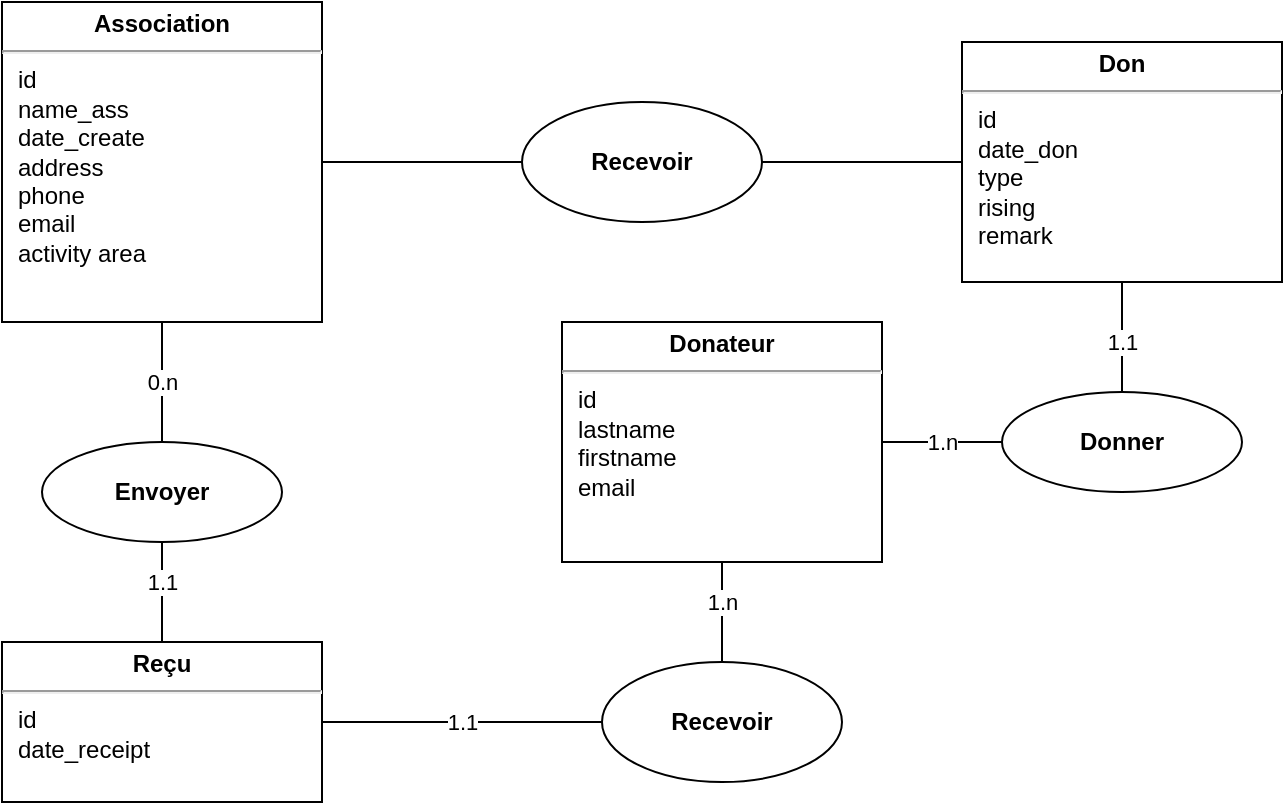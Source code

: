 <mxfile version="13.0.3" type="device"><diagram id="C5RBs43oDa-KdzZeNtuy" name="Page-1"><mxGraphModel dx="1102" dy="808" grid="1" gridSize="10" guides="1" tooltips="1" connect="1" arrows="1" fold="1" page="1" pageScale="1" pageWidth="1169" pageHeight="827" math="0" shadow="0"><root><mxCell id="WIyWlLk6GJQsqaUBKTNV-0"/><mxCell id="WIyWlLk6GJQsqaUBKTNV-1" parent="WIyWlLk6GJQsqaUBKTNV-0"/><mxCell id="E13qTsSdc-TcwcllyeH7-4" value="&lt;p style=&quot;margin: 4px 0px 0px ; text-align: center&quot;&gt;&lt;b&gt;Association&lt;/b&gt;&lt;/p&gt;&lt;hr&gt;&lt;p style=&quot;margin: 0px ; margin-left: 8px&quot;&gt;id&lt;/p&gt;&lt;p style=&quot;margin: 0px ; margin-left: 8px&quot;&gt;name_ass&lt;/p&gt;&lt;p style=&quot;margin: 0px ; margin-left: 8px&quot;&gt;date_create&lt;/p&gt;&lt;p style=&quot;margin: 0px ; margin-left: 8px&quot;&gt;address&lt;/p&gt;&lt;p style=&quot;margin: 0px ; margin-left: 8px&quot;&gt;phone&lt;/p&gt;&lt;p style=&quot;margin: 0px ; margin-left: 8px&quot;&gt;email&lt;/p&gt;&lt;p style=&quot;margin: 0px ; margin-left: 8px&quot;&gt;activity area&lt;/p&gt;" style="verticalAlign=top;align=left;overflow=fill;fontSize=12;fontFamily=Helvetica;html=1;" vertex="1" parent="WIyWlLk6GJQsqaUBKTNV-1"><mxGeometry x="80" y="160" width="160" height="160" as="geometry"/></mxCell><mxCell id="E13qTsSdc-TcwcllyeH7-5" value="&lt;p style=&quot;margin: 4px 0px 0px ; text-align: center&quot;&gt;&lt;b&gt;Don&lt;/b&gt;&lt;/p&gt;&lt;hr&gt;&lt;p style=&quot;margin: 0px ; margin-left: 8px&quot;&gt;id&lt;/p&gt;&lt;p style=&quot;margin: 0px ; margin-left: 8px&quot;&gt;date_don&lt;br&gt;type&lt;/p&gt;&lt;p style=&quot;margin: 0px ; margin-left: 8px&quot;&gt;rising&lt;/p&gt;&lt;p style=&quot;margin: 0px ; margin-left: 8px&quot;&gt;remark&lt;/p&gt;" style="verticalAlign=top;align=left;overflow=fill;fontSize=12;fontFamily=Helvetica;html=1;" vertex="1" parent="WIyWlLk6GJQsqaUBKTNV-1"><mxGeometry x="560" y="180" width="160" height="120" as="geometry"/></mxCell><mxCell id="E13qTsSdc-TcwcllyeH7-6" value="&lt;p style=&quot;margin: 4px 0px 0px ; text-align: center&quot;&gt;&lt;b&gt;Donateur&lt;/b&gt;&lt;/p&gt;&lt;hr&gt;&lt;p style=&quot;margin: 0px ; margin-left: 8px&quot;&gt;id&lt;/p&gt;&lt;p style=&quot;margin: 0px ; margin-left: 8px&quot;&gt;lastname&lt;/p&gt;&lt;p style=&quot;margin: 0px ; margin-left: 8px&quot;&gt;firstname&lt;/p&gt;&lt;p style=&quot;margin: 0px ; margin-left: 8px&quot;&gt;email&lt;br&gt;&lt;/p&gt;" style="verticalAlign=top;align=left;overflow=fill;fontSize=12;fontFamily=Helvetica;html=1;" vertex="1" parent="WIyWlLk6GJQsqaUBKTNV-1"><mxGeometry x="360" y="320" width="160" height="120" as="geometry"/></mxCell><mxCell id="E13qTsSdc-TcwcllyeH7-7" value="&lt;p style=&quot;margin: 4px 0px 0px ; text-align: center&quot;&gt;&lt;b&gt;Reçu&lt;/b&gt;&lt;/p&gt;&lt;hr&gt;&lt;p style=&quot;margin: 0px ; margin-left: 8px&quot;&gt;id&lt;/p&gt;&lt;p style=&quot;margin: 0px ; margin-left: 8px&quot;&gt;date_receipt&lt;/p&gt;" style="verticalAlign=top;align=left;overflow=fill;fontSize=12;fontFamily=Helvetica;html=1;" vertex="1" parent="WIyWlLk6GJQsqaUBKTNV-1"><mxGeometry x="80" y="480" width="160" height="80" as="geometry"/></mxCell><mxCell id="E13qTsSdc-TcwcllyeH7-8" value="&lt;b&gt;Donner&lt;/b&gt;" style="ellipse;whiteSpace=wrap;html=1;" vertex="1" parent="WIyWlLk6GJQsqaUBKTNV-1"><mxGeometry x="580" y="355" width="120" height="50" as="geometry"/></mxCell><mxCell id="E13qTsSdc-TcwcllyeH7-12" value="" style="endArrow=none;html=1;exitX=0;exitY=0.5;exitDx=0;exitDy=0;" edge="1" parent="WIyWlLk6GJQsqaUBKTNV-1" source="E13qTsSdc-TcwcllyeH7-8" target="E13qTsSdc-TcwcllyeH7-6"><mxGeometry width="50" height="50" relative="1" as="geometry"><mxPoint x="390" y="390" as="sourcePoint"/><mxPoint x="570" y="420" as="targetPoint"/></mxGeometry></mxCell><mxCell id="E13qTsSdc-TcwcllyeH7-24" value="1.n" style="edgeLabel;html=1;align=center;verticalAlign=middle;resizable=0;points=[];" vertex="1" connectable="0" parent="E13qTsSdc-TcwcllyeH7-12"><mxGeometry x="0.633" relative="1" as="geometry"><mxPoint x="19" as="offset"/></mxGeometry></mxCell><mxCell id="E13qTsSdc-TcwcllyeH7-14" value="" style="endArrow=none;html=1;entryX=0.5;entryY=0;entryDx=0;entryDy=0;exitX=0.5;exitY=1;exitDx=0;exitDy=0;" edge="1" parent="WIyWlLk6GJQsqaUBKTNV-1" source="E13qTsSdc-TcwcllyeH7-5" target="E13qTsSdc-TcwcllyeH7-8"><mxGeometry width="50" height="50" relative="1" as="geometry"><mxPoint x="370" y="460" as="sourcePoint"/><mxPoint x="420" y="410" as="targetPoint"/></mxGeometry></mxCell><mxCell id="E13qTsSdc-TcwcllyeH7-25" value="1.1" style="edgeLabel;html=1;align=center;verticalAlign=middle;resizable=0;points=[];" vertex="1" connectable="0" parent="E13qTsSdc-TcwcllyeH7-14"><mxGeometry x="-0.6" y="5" relative="1" as="geometry"><mxPoint x="-5" y="19" as="offset"/></mxGeometry></mxCell><mxCell id="E13qTsSdc-TcwcllyeH7-15" value="&lt;b&gt;Recevoir&lt;/b&gt;" style="ellipse;whiteSpace=wrap;html=1;" vertex="1" parent="WIyWlLk6GJQsqaUBKTNV-1"><mxGeometry x="340" y="210" width="120" height="60" as="geometry"/></mxCell><mxCell id="E13qTsSdc-TcwcllyeH7-16" value="" style="endArrow=none;html=1;exitX=0;exitY=0.5;exitDx=0;exitDy=0;entryX=1;entryY=0.5;entryDx=0;entryDy=0;" edge="1" parent="WIyWlLk6GJQsqaUBKTNV-1" source="E13qTsSdc-TcwcllyeH7-15" target="E13qTsSdc-TcwcllyeH7-4"><mxGeometry width="50" height="50" relative="1" as="geometry"><mxPoint x="600" y="400" as="sourcePoint"/><mxPoint x="540" y="400" as="targetPoint"/></mxGeometry></mxCell><mxCell id="E13qTsSdc-TcwcllyeH7-17" value="" style="endArrow=none;html=1;exitX=1;exitY=0.5;exitDx=0;exitDy=0;entryX=0;entryY=0.5;entryDx=0;entryDy=0;" edge="1" parent="WIyWlLk6GJQsqaUBKTNV-1" source="E13qTsSdc-TcwcllyeH7-15" target="E13qTsSdc-TcwcllyeH7-5"><mxGeometry width="50" height="50" relative="1" as="geometry"><mxPoint x="350" y="230" as="sourcePoint"/><mxPoint x="250" y="230" as="targetPoint"/></mxGeometry></mxCell><mxCell id="E13qTsSdc-TcwcllyeH7-18" value="" style="endArrow=none;html=1;entryX=0.5;entryY=1;entryDx=0;entryDy=0;exitX=0.5;exitY=0;exitDx=0;exitDy=0;" edge="1" parent="WIyWlLk6GJQsqaUBKTNV-1" source="E13qTsSdc-TcwcllyeH7-7" target="E13qTsSdc-TcwcllyeH7-19"><mxGeometry width="50" height="50" relative="1" as="geometry"><mxPoint x="370" y="460" as="sourcePoint"/><mxPoint x="420" y="410" as="targetPoint"/></mxGeometry></mxCell><mxCell id="E13qTsSdc-TcwcllyeH7-29" value="1.1" style="edgeLabel;html=1;align=center;verticalAlign=middle;resizable=0;points=[];" vertex="1" connectable="0" parent="E13qTsSdc-TcwcllyeH7-18"><mxGeometry x="0.4" y="-1" relative="1" as="geometry"><mxPoint x="-1" y="5" as="offset"/></mxGeometry></mxCell><mxCell id="E13qTsSdc-TcwcllyeH7-19" value="&lt;b&gt;Envoyer&lt;/b&gt;" style="ellipse;whiteSpace=wrap;html=1;" vertex="1" parent="WIyWlLk6GJQsqaUBKTNV-1"><mxGeometry x="100" y="380" width="120" height="50" as="geometry"/></mxCell><mxCell id="E13qTsSdc-TcwcllyeH7-20" value="" style="endArrow=none;html=1;entryX=0.5;entryY=0;entryDx=0;entryDy=0;exitX=0.5;exitY=1;exitDx=0;exitDy=0;" edge="1" parent="WIyWlLk6GJQsqaUBKTNV-1" source="E13qTsSdc-TcwcllyeH7-4" target="E13qTsSdc-TcwcllyeH7-19"><mxGeometry width="50" height="50" relative="1" as="geometry"><mxPoint x="170" y="490" as="sourcePoint"/><mxPoint x="170" y="410" as="targetPoint"/></mxGeometry></mxCell><mxCell id="E13qTsSdc-TcwcllyeH7-28" value="0.n" style="edgeLabel;html=1;align=center;verticalAlign=middle;resizable=0;points=[];" vertex="1" connectable="0" parent="E13qTsSdc-TcwcllyeH7-20"><mxGeometry x="-0.333" relative="1" as="geometry"><mxPoint y="10" as="offset"/></mxGeometry></mxCell><mxCell id="E13qTsSdc-TcwcllyeH7-21" value="&lt;b&gt;Recevoir&lt;/b&gt;" style="ellipse;whiteSpace=wrap;html=1;" vertex="1" parent="WIyWlLk6GJQsqaUBKTNV-1"><mxGeometry x="380" y="490" width="120" height="60" as="geometry"/></mxCell><mxCell id="E13qTsSdc-TcwcllyeH7-22" value="" style="endArrow=none;html=1;entryX=0.5;entryY=1;entryDx=0;entryDy=0;exitX=0.5;exitY=0;exitDx=0;exitDy=0;" edge="1" parent="WIyWlLk6GJQsqaUBKTNV-1" source="E13qTsSdc-TcwcllyeH7-21" target="E13qTsSdc-TcwcllyeH7-6"><mxGeometry width="50" height="50" relative="1" as="geometry"><mxPoint x="439.5" y="505" as="sourcePoint"/><mxPoint x="439.5" y="430" as="targetPoint"/></mxGeometry></mxCell><mxCell id="E13qTsSdc-TcwcllyeH7-26" value="1.n" style="edgeLabel;html=1;align=center;verticalAlign=middle;resizable=0;points=[];" vertex="1" connectable="0" parent="E13qTsSdc-TcwcllyeH7-22"><mxGeometry x="0.4" relative="1" as="geometry"><mxPoint y="5" as="offset"/></mxGeometry></mxCell><mxCell id="E13qTsSdc-TcwcllyeH7-23" value="" style="endArrow=none;html=1;exitX=0;exitY=0.5;exitDx=0;exitDy=0;entryX=1;entryY=0.5;entryDx=0;entryDy=0;" edge="1" parent="WIyWlLk6GJQsqaUBKTNV-1" source="E13qTsSdc-TcwcllyeH7-21" target="E13qTsSdc-TcwcllyeH7-7"><mxGeometry width="50" height="50" relative="1" as="geometry"><mxPoint x="380" y="539.5" as="sourcePoint"/><mxPoint x="320" y="539.5" as="targetPoint"/></mxGeometry></mxCell><mxCell id="E13qTsSdc-TcwcllyeH7-27" value="1.1" style="edgeLabel;html=1;align=center;verticalAlign=middle;resizable=0;points=[];" vertex="1" connectable="0" parent="E13qTsSdc-TcwcllyeH7-23"><mxGeometry x="-0.486" y="1" relative="1" as="geometry"><mxPoint x="-34" y="-1" as="offset"/></mxGeometry></mxCell></root></mxGraphModel></diagram></mxfile>